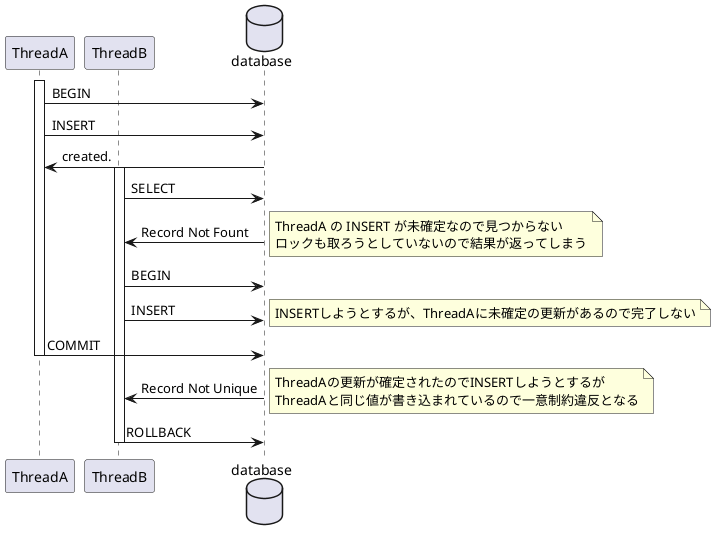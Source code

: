 @startuml deadlock
participant ThreadA as A
participant ThreadB as B
database    database    as DB


activate A
A -> DB : BEGIN
A -> DB : INSERT
A <- DB : created.

activate B
B -> DB : SELECT
B <- DB : Record Not Fount
note right
   ThreadA の INSERT が未確定なので見つからない
   ロックも取ろうとしていないので結果が返ってしまう
end note
B -> DB : BEGIN
B -> DB : INSERT
note right
   INSERTしようとするが、ThreadAに未確定の更新があるので完了しない
end note

A -> DB : COMMIT
deactivate A

B <- DB : Record Not Unique
note right
   ThreadAの更新が確定されたのでINSERTしようとするが
   ThreadAと同じ値が書き込まれているので一意制約違反となる
end note
B -> DB : ROLLBACK

deactivate B
@enduml

